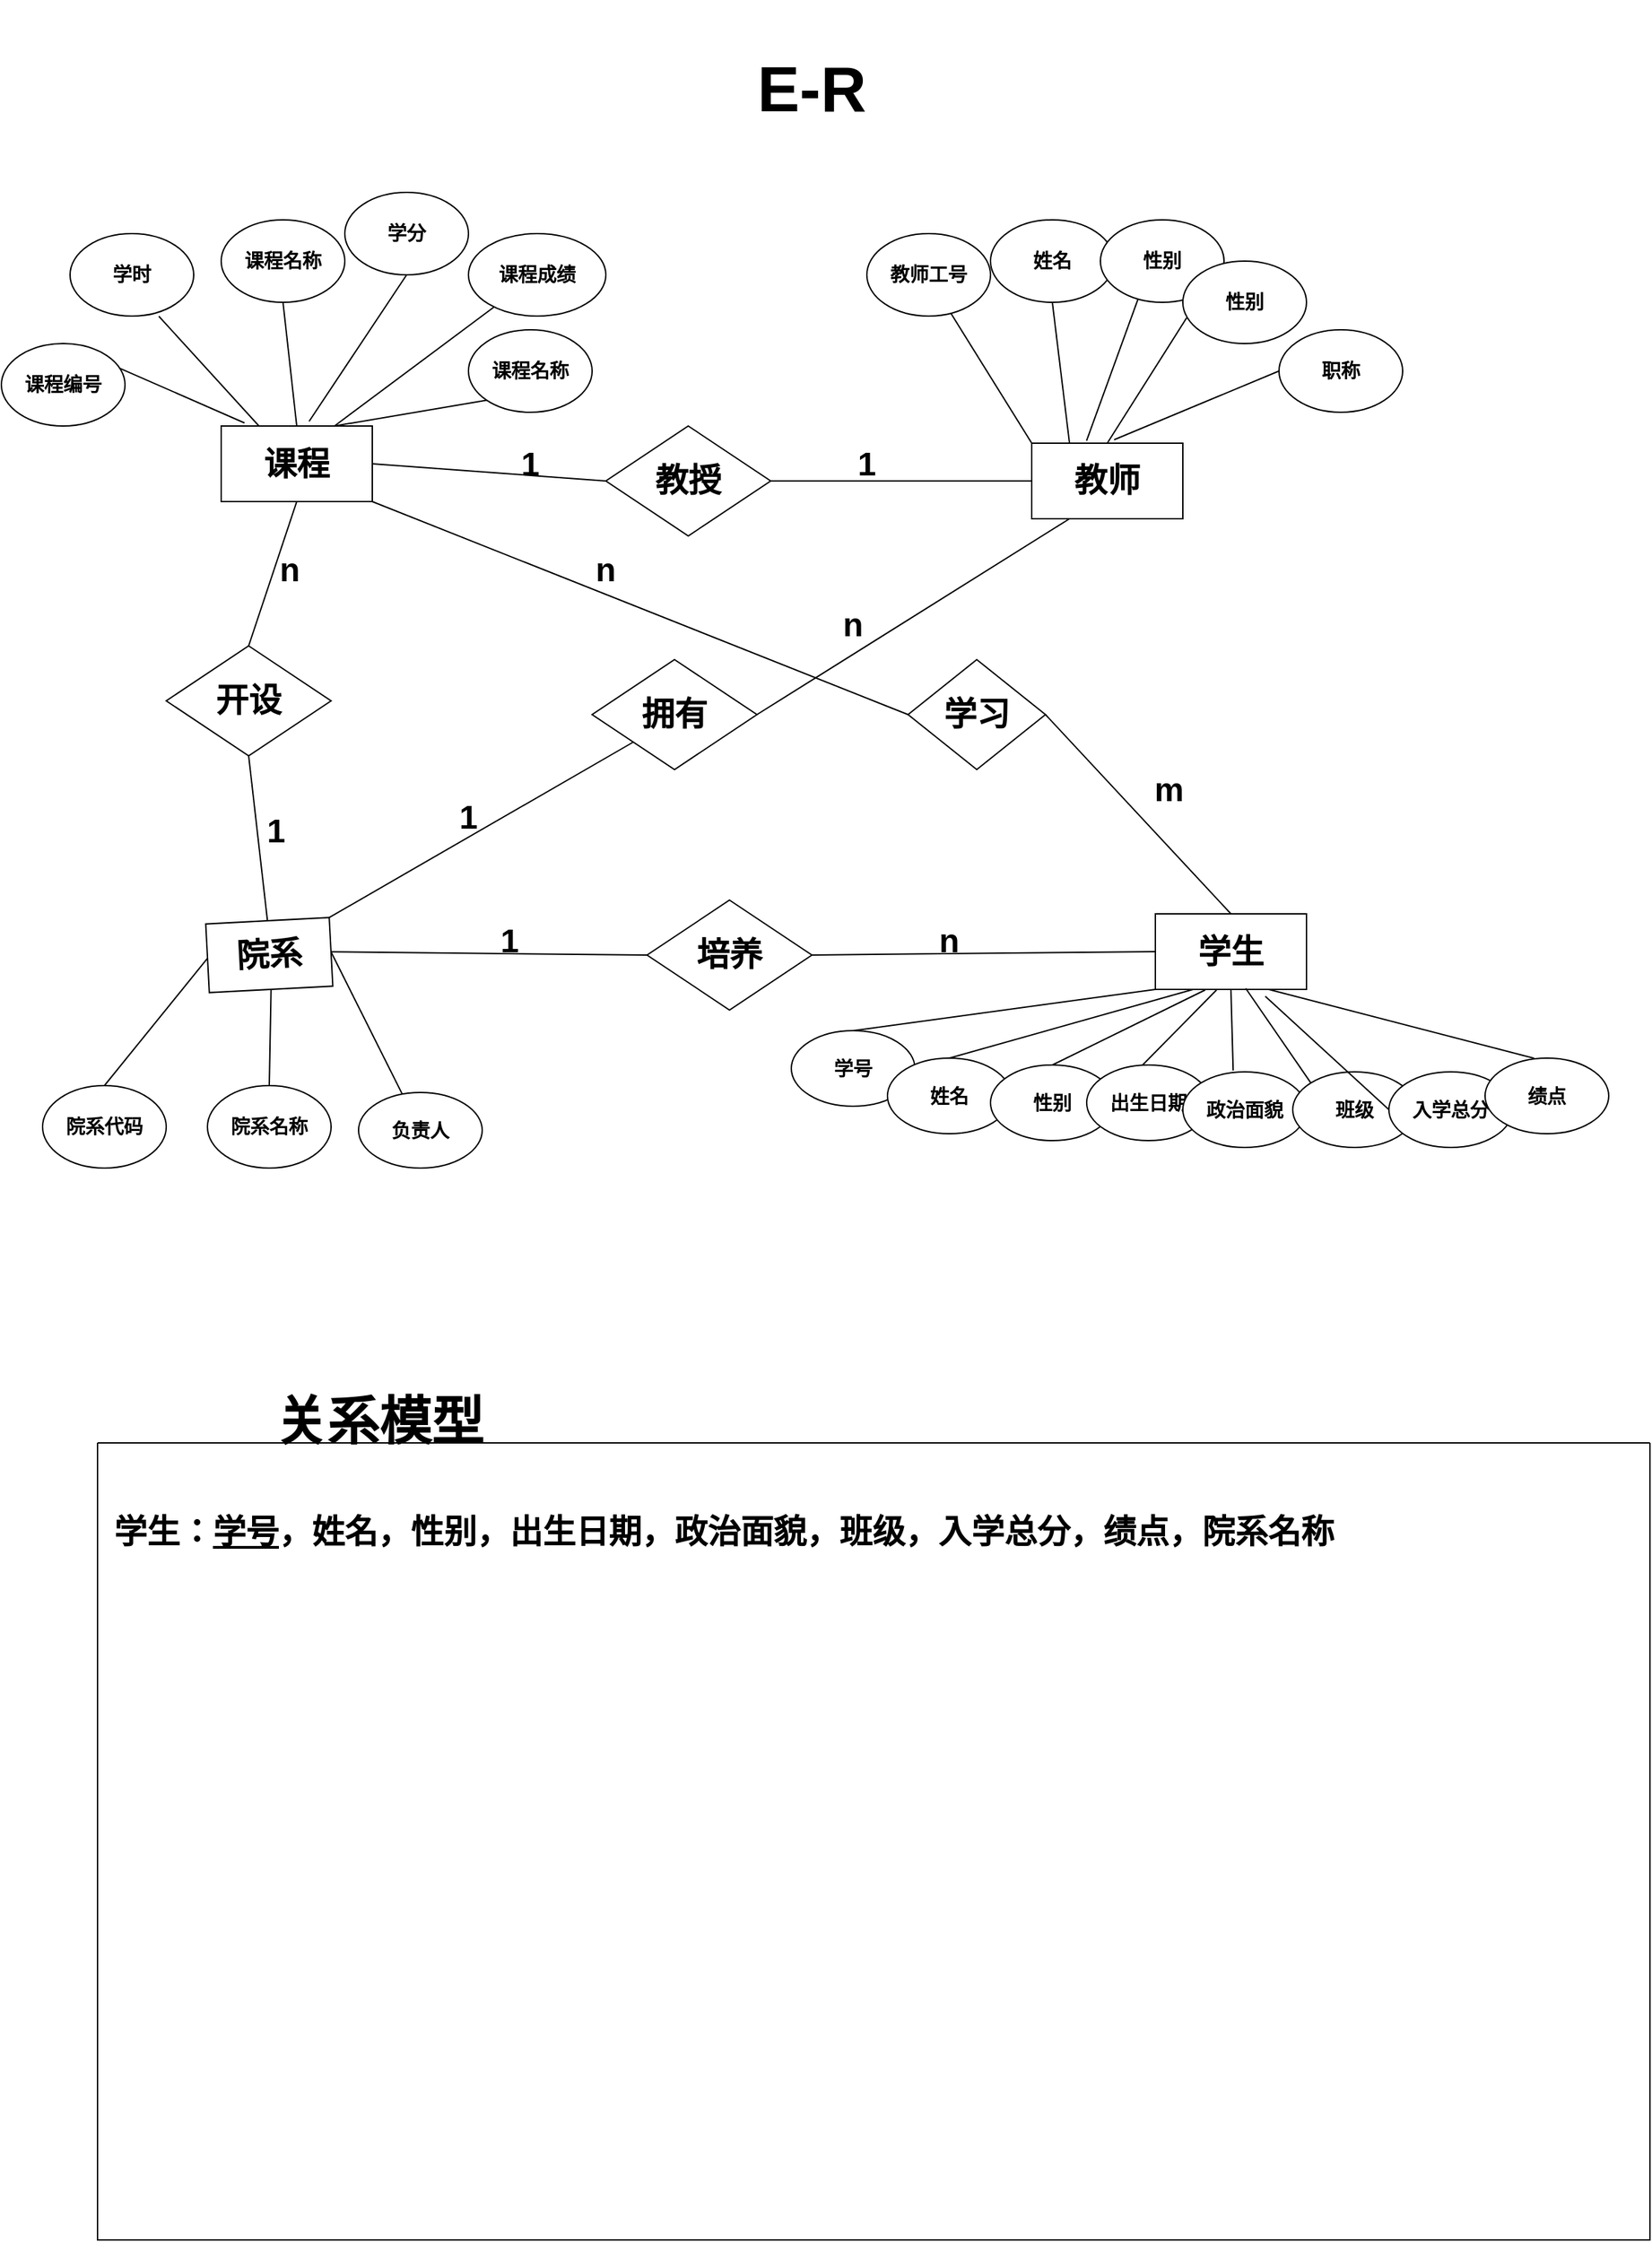 <mxfile version="21.7.2" type="github">
  <diagram name="Page-1" id="74e2e168-ea6b-b213-b513-2b3c1d86103e">
    <mxGraphModel dx="1599" dy="872" grid="1" gridSize="10" guides="1" tooltips="1" connect="1" arrows="1" fold="1" page="1" pageScale="1" pageWidth="1100" pageHeight="850" background="none" math="0" shadow="0">
      <root>
        <mxCell id="0" />
        <mxCell id="1" parent="0" />
        <mxCell id="pc4fnCufPfTQHW_tOC5I-2" value="&lt;h1&gt;院系&lt;/h1&gt;" style="rounded=0;whiteSpace=wrap;html=1;rotation=-3;" vertex="1" parent="1">
          <mxGeometry x="80" y="690" width="90" height="50" as="geometry" />
        </mxCell>
        <mxCell id="pc4fnCufPfTQHW_tOC5I-4" value="" style="endArrow=none;html=1;rounded=0;exitX=0;exitY=0.5;exitDx=0;exitDy=0;entryX=0.5;entryY=0;entryDx=0;entryDy=0;" edge="1" parent="1" source="pc4fnCufPfTQHW_tOC5I-2" target="pc4fnCufPfTQHW_tOC5I-5">
          <mxGeometry width="50" height="50" relative="1" as="geometry">
            <mxPoint x="440" y="520" as="sourcePoint" />
            <mxPoint x="490" y="470" as="targetPoint" />
          </mxGeometry>
        </mxCell>
        <mxCell id="pc4fnCufPfTQHW_tOC5I-5" value="&lt;h3&gt;院系代码&lt;/h3&gt;" style="ellipse;whiteSpace=wrap;html=1;" vertex="1" parent="1">
          <mxGeometry x="-40" y="810" width="90" height="60" as="geometry" />
        </mxCell>
        <mxCell id="pc4fnCufPfTQHW_tOC5I-6" value="&lt;h3&gt;院系名称&lt;/h3&gt;" style="ellipse;whiteSpace=wrap;html=1;" vertex="1" parent="1">
          <mxGeometry x="80" y="810" width="90" height="60" as="geometry" />
        </mxCell>
        <mxCell id="pc4fnCufPfTQHW_tOC5I-7" value="" style="endArrow=none;html=1;rounded=0;exitX=0.5;exitY=0;exitDx=0;exitDy=0;entryX=0.5;entryY=1;entryDx=0;entryDy=0;" edge="1" parent="1" source="pc4fnCufPfTQHW_tOC5I-6" target="pc4fnCufPfTQHW_tOC5I-2">
          <mxGeometry width="50" height="50" relative="1" as="geometry">
            <mxPoint x="440" y="520" as="sourcePoint" />
            <mxPoint x="490" y="470" as="targetPoint" />
          </mxGeometry>
        </mxCell>
        <mxCell id="pc4fnCufPfTQHW_tOC5I-8" value="" style="endArrow=none;html=1;rounded=0;exitX=1;exitY=0.5;exitDx=0;exitDy=0;" edge="1" parent="1" source="pc4fnCufPfTQHW_tOC5I-2" target="pc4fnCufPfTQHW_tOC5I-9">
          <mxGeometry width="50" height="50" relative="1" as="geometry">
            <mxPoint x="440" y="520" as="sourcePoint" />
            <mxPoint x="490" y="470" as="targetPoint" />
          </mxGeometry>
        </mxCell>
        <mxCell id="pc4fnCufPfTQHW_tOC5I-9" value="&lt;h3&gt;负责人&lt;/h3&gt;" style="ellipse;whiteSpace=wrap;html=1;" vertex="1" parent="1">
          <mxGeometry x="190" y="815" width="90" height="55" as="geometry" />
        </mxCell>
        <mxCell id="pc4fnCufPfTQHW_tOC5I-10" value="&lt;h1&gt;学生&lt;/h1&gt;" style="whiteSpace=wrap;html=1;rounded=0;" vertex="1" parent="1">
          <mxGeometry x="770" y="685" width="110" height="55" as="geometry" />
        </mxCell>
        <mxCell id="pc4fnCufPfTQHW_tOC5I-12" value="&lt;h1&gt;培养&lt;/h1&gt;" style="rhombus;whiteSpace=wrap;html=1;" vertex="1" parent="1">
          <mxGeometry x="400" y="675" width="120" height="80" as="geometry" />
        </mxCell>
        <mxCell id="pc4fnCufPfTQHW_tOC5I-13" value="" style="endArrow=none;html=1;rounded=0;exitX=1;exitY=0.5;exitDx=0;exitDy=0;entryX=0;entryY=0.5;entryDx=0;entryDy=0;" edge="1" parent="1" source="pc4fnCufPfTQHW_tOC5I-2" target="pc4fnCufPfTQHW_tOC5I-12">
          <mxGeometry width="50" height="50" relative="1" as="geometry">
            <mxPoint x="440" y="520" as="sourcePoint" />
            <mxPoint x="490" y="470" as="targetPoint" />
          </mxGeometry>
        </mxCell>
        <mxCell id="pc4fnCufPfTQHW_tOC5I-14" value="" style="endArrow=none;html=1;rounded=0;exitX=1;exitY=0.5;exitDx=0;exitDy=0;entryX=0;entryY=0.5;entryDx=0;entryDy=0;" edge="1" parent="1" source="pc4fnCufPfTQHW_tOC5I-12" target="pc4fnCufPfTQHW_tOC5I-10">
          <mxGeometry width="50" height="50" relative="1" as="geometry">
            <mxPoint x="440" y="520" as="sourcePoint" />
            <mxPoint x="490" y="470" as="targetPoint" />
          </mxGeometry>
        </mxCell>
        <mxCell id="pc4fnCufPfTQHW_tOC5I-15" value="&lt;h1&gt;1&lt;/h1&gt;" style="text;strokeColor=none;align=center;fillColor=none;html=1;verticalAlign=middle;whiteSpace=wrap;rounded=0;" vertex="1" parent="1">
          <mxGeometry x="270" y="690" width="60" height="30" as="geometry" />
        </mxCell>
        <mxCell id="pc4fnCufPfTQHW_tOC5I-17" value="&lt;h1&gt;n&lt;/h1&gt;" style="text;strokeColor=none;align=center;fillColor=none;html=1;verticalAlign=middle;whiteSpace=wrap;rounded=0;" vertex="1" parent="1">
          <mxGeometry x="590" y="690" width="60" height="30" as="geometry" />
        </mxCell>
        <mxCell id="pc4fnCufPfTQHW_tOC5I-19" value="" style="endArrow=none;html=1;rounded=0;exitX=0.5;exitY=0;exitDx=0;exitDy=0;entryX=0;entryY=1;entryDx=0;entryDy=0;" edge="1" parent="1" source="pc4fnCufPfTQHW_tOC5I-20" target="pc4fnCufPfTQHW_tOC5I-10">
          <mxGeometry width="50" height="50" relative="1" as="geometry">
            <mxPoint x="440" y="480" as="sourcePoint" />
            <mxPoint x="490" y="430" as="targetPoint" />
          </mxGeometry>
        </mxCell>
        <mxCell id="pc4fnCufPfTQHW_tOC5I-20" value="&lt;h3&gt;学号&lt;/h3&gt;" style="ellipse;whiteSpace=wrap;html=1;" vertex="1" parent="1">
          <mxGeometry x="505" y="770" width="90" height="55" as="geometry" />
        </mxCell>
        <mxCell id="pc4fnCufPfTQHW_tOC5I-21" value="" style="endArrow=none;html=1;rounded=0;entryX=0.25;entryY=1;entryDx=0;entryDy=0;exitX=0.5;exitY=0;exitDx=0;exitDy=0;" edge="1" parent="1" source="pc4fnCufPfTQHW_tOC5I-23" target="pc4fnCufPfTQHW_tOC5I-10">
          <mxGeometry width="50" height="50" relative="1" as="geometry">
            <mxPoint x="800" y="820" as="sourcePoint" />
            <mxPoint x="490" y="420" as="targetPoint" />
          </mxGeometry>
        </mxCell>
        <mxCell id="pc4fnCufPfTQHW_tOC5I-23" value="&lt;h3&gt;姓名&lt;/h3&gt;" style="ellipse;whiteSpace=wrap;html=1;" vertex="1" parent="1">
          <mxGeometry x="575" y="790" width="90" height="55" as="geometry" />
        </mxCell>
        <mxCell id="pc4fnCufPfTQHW_tOC5I-24" value="&lt;h3&gt;性别&lt;/h3&gt;" style="ellipse;whiteSpace=wrap;html=1;" vertex="1" parent="1">
          <mxGeometry x="650" y="795" width="90" height="55" as="geometry" />
        </mxCell>
        <mxCell id="pc4fnCufPfTQHW_tOC5I-25" value="" style="endArrow=none;html=1;rounded=0;exitX=0.5;exitY=0;exitDx=0;exitDy=0;entryX=0.33;entryY=1.007;entryDx=0;entryDy=0;entryPerimeter=0;" edge="1" parent="1" source="pc4fnCufPfTQHW_tOC5I-24" target="pc4fnCufPfTQHW_tOC5I-10">
          <mxGeometry width="50" height="50" relative="1" as="geometry">
            <mxPoint x="560" y="730" as="sourcePoint" />
            <mxPoint x="610" y="680" as="targetPoint" />
          </mxGeometry>
        </mxCell>
        <mxCell id="pc4fnCufPfTQHW_tOC5I-26" value="" style="endArrow=none;html=1;rounded=0;exitX=0.414;exitY=0.064;exitDx=0;exitDy=0;entryX=0.405;entryY=1.007;entryDx=0;entryDy=0;entryPerimeter=0;exitPerimeter=0;" edge="1" parent="1" source="pc4fnCufPfTQHW_tOC5I-27" target="pc4fnCufPfTQHW_tOC5I-10">
          <mxGeometry width="50" height="50" relative="1" as="geometry">
            <mxPoint x="860" y="825" as="sourcePoint" />
            <mxPoint x="876" y="755" as="targetPoint" />
          </mxGeometry>
        </mxCell>
        <mxCell id="pc4fnCufPfTQHW_tOC5I-27" value="&lt;h3&gt;出生日期&lt;/h3&gt;" style="ellipse;whiteSpace=wrap;html=1;" vertex="1" parent="1">
          <mxGeometry x="720" y="795" width="90" height="55" as="geometry" />
        </mxCell>
        <mxCell id="pc4fnCufPfTQHW_tOC5I-28" value="" style="endArrow=none;html=1;rounded=0;exitX=0.407;exitY=-0.019;exitDx=0;exitDy=0;exitPerimeter=0;entryX=0.5;entryY=1;entryDx=0;entryDy=0;" edge="1" parent="1" source="pc4fnCufPfTQHW_tOC5I-29" target="pc4fnCufPfTQHW_tOC5I-10">
          <mxGeometry width="50" height="50" relative="1" as="geometry">
            <mxPoint x="560" y="700" as="sourcePoint" />
            <mxPoint x="840" y="750" as="targetPoint" />
          </mxGeometry>
        </mxCell>
        <mxCell id="pc4fnCufPfTQHW_tOC5I-29" value="&lt;h3&gt;政治面貌&lt;/h3&gt;" style="ellipse;whiteSpace=wrap;html=1;" vertex="1" parent="1">
          <mxGeometry x="790" y="800" width="90" height="55" as="geometry" />
        </mxCell>
        <mxCell id="pc4fnCufPfTQHW_tOC5I-30" value="" style="endArrow=none;html=1;rounded=0;entryX=0.598;entryY=0.986;entryDx=0;entryDy=0;exitX=0;exitY=0;exitDx=0;exitDy=0;entryPerimeter=0;" edge="1" parent="1" source="pc4fnCufPfTQHW_tOC5I-31" target="pc4fnCufPfTQHW_tOC5I-10">
          <mxGeometry width="50" height="50" relative="1" as="geometry">
            <mxPoint x="1050" y="770" as="sourcePoint" />
            <mxPoint x="610" y="640" as="targetPoint" />
          </mxGeometry>
        </mxCell>
        <mxCell id="pc4fnCufPfTQHW_tOC5I-31" value="&lt;h3&gt;班级&lt;/h3&gt;" style="ellipse;whiteSpace=wrap;html=1;" vertex="1" parent="1">
          <mxGeometry x="870" y="800" width="90" height="55" as="geometry" />
        </mxCell>
        <mxCell id="pc4fnCufPfTQHW_tOC5I-32" value="" style="endArrow=none;html=1;rounded=0;exitX=0;exitY=0.5;exitDx=0;exitDy=0;" edge="1" parent="1" source="pc4fnCufPfTQHW_tOC5I-33">
          <mxGeometry width="50" height="50" relative="1" as="geometry">
            <mxPoint x="560" y="670" as="sourcePoint" />
            <mxPoint x="850" y="745" as="targetPoint" />
          </mxGeometry>
        </mxCell>
        <mxCell id="pc4fnCufPfTQHW_tOC5I-33" value="&lt;h3&gt;入学总分&lt;/h3&gt;" style="ellipse;whiteSpace=wrap;html=1;" vertex="1" parent="1">
          <mxGeometry x="940" y="800" width="90" height="55" as="geometry" />
        </mxCell>
        <mxCell id="pc4fnCufPfTQHW_tOC5I-34" value="&lt;h3&gt;绩点&lt;/h3&gt;" style="ellipse;whiteSpace=wrap;html=1;" vertex="1" parent="1">
          <mxGeometry x="1010" y="790" width="90" height="55" as="geometry" />
        </mxCell>
        <mxCell id="pc4fnCufPfTQHW_tOC5I-35" value="" style="endArrow=none;html=1;rounded=0;exitX=0.397;exitY=0.002;exitDx=0;exitDy=0;exitPerimeter=0;entryX=0.75;entryY=1;entryDx=0;entryDy=0;" edge="1" parent="1" source="pc4fnCufPfTQHW_tOC5I-34" target="pc4fnCufPfTQHW_tOC5I-10">
          <mxGeometry width="50" height="50" relative="1" as="geometry">
            <mxPoint x="950" y="837" as="sourcePoint" />
            <mxPoint x="860" y="755" as="targetPoint" />
          </mxGeometry>
        </mxCell>
        <mxCell id="pc4fnCufPfTQHW_tOC5I-38" value="&lt;h1&gt;课程&lt;/h1&gt;" style="whiteSpace=wrap;html=1;rounded=0;" vertex="1" parent="1">
          <mxGeometry x="90" y="330" width="110" height="55" as="geometry" />
        </mxCell>
        <mxCell id="pc4fnCufPfTQHW_tOC5I-39" value="" style="endArrow=none;html=1;rounded=0;exitX=0.5;exitY=0;exitDx=0;exitDy=0;entryX=0.5;entryY=1;entryDx=0;entryDy=0;" edge="1" parent="1" source="pc4fnCufPfTQHW_tOC5I-2" target="pc4fnCufPfTQHW_tOC5I-41">
          <mxGeometry width="50" height="50" relative="1" as="geometry">
            <mxPoint x="560" y="630" as="sourcePoint" />
            <mxPoint x="120" y="570" as="targetPoint" />
          </mxGeometry>
        </mxCell>
        <mxCell id="pc4fnCufPfTQHW_tOC5I-41" value="&lt;h1&gt;开设&lt;/h1&gt;" style="rhombus;whiteSpace=wrap;html=1;" vertex="1" parent="1">
          <mxGeometry x="50" y="490" width="120" height="80" as="geometry" />
        </mxCell>
        <mxCell id="pc4fnCufPfTQHW_tOC5I-42" value="" style="endArrow=none;html=1;rounded=0;entryX=0.5;entryY=1;entryDx=0;entryDy=0;exitX=0.5;exitY=0;exitDx=0;exitDy=0;" edge="1" parent="1" source="pc4fnCufPfTQHW_tOC5I-41" target="pc4fnCufPfTQHW_tOC5I-38">
          <mxGeometry width="50" height="50" relative="1" as="geometry">
            <mxPoint x="560" y="610" as="sourcePoint" />
            <mxPoint x="610" y="560" as="targetPoint" />
          </mxGeometry>
        </mxCell>
        <mxCell id="pc4fnCufPfTQHW_tOC5I-44" value="&lt;h1&gt;1&lt;/h1&gt;" style="text;strokeColor=none;align=center;fillColor=none;html=1;verticalAlign=middle;whiteSpace=wrap;rounded=0;" vertex="1" parent="1">
          <mxGeometry x="100" y="610" width="60" height="30" as="geometry" />
        </mxCell>
        <mxCell id="pc4fnCufPfTQHW_tOC5I-45" value="&lt;h1&gt;n&lt;/h1&gt;" style="text;strokeColor=none;align=center;fillColor=none;html=1;verticalAlign=middle;whiteSpace=wrap;rounded=0;" vertex="1" parent="1">
          <mxGeometry x="110" y="420" width="60" height="30" as="geometry" />
        </mxCell>
        <mxCell id="pc4fnCufPfTQHW_tOC5I-46" value="" style="endArrow=none;html=1;rounded=0;exitX=0.154;exitY=-0.041;exitDx=0;exitDy=0;entryX=0.5;entryY=0;entryDx=0;entryDy=0;exitPerimeter=0;" edge="1" parent="1" target="pc4fnCufPfTQHW_tOC5I-47" source="pc4fnCufPfTQHW_tOC5I-38">
          <mxGeometry width="50" height="50" relative="1" as="geometry">
            <mxPoint x="50" y="177" as="sourcePoint" />
            <mxPoint x="460" y="-70" as="targetPoint" />
          </mxGeometry>
        </mxCell>
        <mxCell id="pc4fnCufPfTQHW_tOC5I-47" value="&lt;h3&gt;课程编号&lt;/h3&gt;" style="ellipse;whiteSpace=wrap;html=1;" vertex="1" parent="1">
          <mxGeometry x="-70" y="270" width="90" height="60" as="geometry" />
        </mxCell>
        <mxCell id="pc4fnCufPfTQHW_tOC5I-49" value="&lt;h3&gt;课程名称&lt;/h3&gt;" style="ellipse;whiteSpace=wrap;html=1;" vertex="1" parent="1">
          <mxGeometry x="90" y="180" width="90" height="60" as="geometry" />
        </mxCell>
        <mxCell id="pc4fnCufPfTQHW_tOC5I-50" value="" style="endArrow=none;html=1;rounded=0;exitX=0.5;exitY=0;exitDx=0;exitDy=0;entryX=0.5;entryY=1;entryDx=0;entryDy=0;" edge="1" parent="1" source="pc4fnCufPfTQHW_tOC5I-38" target="pc4fnCufPfTQHW_tOC5I-49">
          <mxGeometry width="50" height="50" relative="1" as="geometry">
            <mxPoint x="117" y="338" as="sourcePoint" />
            <mxPoint x="140" y="250" as="targetPoint" />
          </mxGeometry>
        </mxCell>
        <mxCell id="pc4fnCufPfTQHW_tOC5I-51" value="&lt;h3&gt;课程名称&lt;/h3&gt;" style="ellipse;whiteSpace=wrap;html=1;" vertex="1" parent="1">
          <mxGeometry x="270" y="260" width="90" height="60" as="geometry" />
        </mxCell>
        <mxCell id="pc4fnCufPfTQHW_tOC5I-52" value="" style="endArrow=none;html=1;rounded=0;exitX=0.75;exitY=0;exitDx=0;exitDy=0;entryX=0;entryY=1;entryDx=0;entryDy=0;" edge="1" parent="1" source="pc4fnCufPfTQHW_tOC5I-38" target="pc4fnCufPfTQHW_tOC5I-51">
          <mxGeometry width="50" height="50" relative="1" as="geometry">
            <mxPoint x="560" y="570" as="sourcePoint" />
            <mxPoint x="610" y="520" as="targetPoint" />
          </mxGeometry>
        </mxCell>
        <mxCell id="pc4fnCufPfTQHW_tOC5I-53" value="" style="endArrow=none;html=1;rounded=0;exitX=1;exitY=0.5;exitDx=0;exitDy=0;entryX=0;entryY=0.5;entryDx=0;entryDy=0;" edge="1" parent="1" source="pc4fnCufPfTQHW_tOC5I-38" target="pc4fnCufPfTQHW_tOC5I-54">
          <mxGeometry width="50" height="50" relative="1" as="geometry">
            <mxPoint x="560" y="570" as="sourcePoint" />
            <mxPoint x="370" y="370" as="targetPoint" />
          </mxGeometry>
        </mxCell>
        <mxCell id="pc4fnCufPfTQHW_tOC5I-54" value="&lt;h1&gt;教授&lt;/h1&gt;" style="rhombus;whiteSpace=wrap;html=1;" vertex="1" parent="1">
          <mxGeometry x="370" y="330" width="120" height="80" as="geometry" />
        </mxCell>
        <mxCell id="pc4fnCufPfTQHW_tOC5I-55" value="" style="endArrow=none;html=1;rounded=0;exitX=1;exitY=0.5;exitDx=0;exitDy=0;entryX=0;entryY=0.5;entryDx=0;entryDy=0;" edge="1" parent="1" source="pc4fnCufPfTQHW_tOC5I-54" target="pc4fnCufPfTQHW_tOC5I-56">
          <mxGeometry width="50" height="50" relative="1" as="geometry">
            <mxPoint x="560" y="550" as="sourcePoint" />
            <mxPoint x="620" y="370" as="targetPoint" />
          </mxGeometry>
        </mxCell>
        <mxCell id="pc4fnCufPfTQHW_tOC5I-56" value="&lt;h1&gt;教师&lt;/h1&gt;" style="whiteSpace=wrap;html=1;rounded=0;" vertex="1" parent="1">
          <mxGeometry x="680" y="342.5" width="110" height="55" as="geometry" />
        </mxCell>
        <mxCell id="pc4fnCufPfTQHW_tOC5I-57" value="&lt;h3&gt;教师工号&lt;/h3&gt;" style="ellipse;whiteSpace=wrap;html=1;" vertex="1" parent="1">
          <mxGeometry x="560" y="190" width="90" height="60" as="geometry" />
        </mxCell>
        <mxCell id="pc4fnCufPfTQHW_tOC5I-58" value="" style="endArrow=none;html=1;rounded=0;entryX=0;entryY=0;entryDx=0;entryDy=0;exitX=0.678;exitY=0.963;exitDx=0;exitDy=0;exitPerimeter=0;" edge="1" parent="1" source="pc4fnCufPfTQHW_tOC5I-57" target="pc4fnCufPfTQHW_tOC5I-56">
          <mxGeometry width="50" height="50" relative="1" as="geometry">
            <mxPoint x="560" y="530" as="sourcePoint" />
            <mxPoint x="610" y="480" as="targetPoint" />
          </mxGeometry>
        </mxCell>
        <mxCell id="pc4fnCufPfTQHW_tOC5I-59" value="&lt;h3&gt;姓名&lt;/h3&gt;" style="ellipse;whiteSpace=wrap;html=1;" vertex="1" parent="1">
          <mxGeometry x="650" y="180" width="90" height="60" as="geometry" />
        </mxCell>
        <mxCell id="pc4fnCufPfTQHW_tOC5I-60" value="" style="endArrow=none;html=1;rounded=0;exitX=0.25;exitY=0;exitDx=0;exitDy=0;entryX=0.5;entryY=1;entryDx=0;entryDy=0;" edge="1" parent="1" source="pc4fnCufPfTQHW_tOC5I-56" target="pc4fnCufPfTQHW_tOC5I-59">
          <mxGeometry width="50" height="50" relative="1" as="geometry">
            <mxPoint x="183" y="340" as="sourcePoint" />
            <mxPoint x="293" y="321" as="targetPoint" />
            <Array as="points" />
          </mxGeometry>
        </mxCell>
        <mxCell id="pc4fnCufPfTQHW_tOC5I-61" value="" style="endArrow=none;html=1;rounded=0;exitX=0.363;exitY=-0.033;exitDx=0;exitDy=0;entryX=0.306;entryY=0.953;entryDx=0;entryDy=0;exitPerimeter=0;entryPerimeter=0;" edge="1" parent="1" source="pc4fnCufPfTQHW_tOC5I-56" target="pc4fnCufPfTQHW_tOC5I-62">
          <mxGeometry width="50" height="50" relative="1" as="geometry">
            <mxPoint x="741.5" y="341" as="sourcePoint" />
            <mxPoint x="728.5" y="239" as="targetPoint" />
            <Array as="points" />
          </mxGeometry>
        </mxCell>
        <mxCell id="pc4fnCufPfTQHW_tOC5I-62" value="&lt;h3&gt;性别&lt;/h3&gt;" style="ellipse;whiteSpace=wrap;html=1;" vertex="1" parent="1">
          <mxGeometry x="730" y="180" width="90" height="60" as="geometry" />
        </mxCell>
        <mxCell id="pc4fnCufPfTQHW_tOC5I-63" value="" style="endArrow=none;html=1;rounded=0;exitX=0.5;exitY=0;exitDx=0;exitDy=0;entryX=0.031;entryY=0.688;entryDx=0;entryDy=0;entryPerimeter=0;" edge="1" parent="1" source="pc4fnCufPfTQHW_tOC5I-56" target="pc4fnCufPfTQHW_tOC5I-64">
          <mxGeometry width="50" height="50" relative="1" as="geometry">
            <mxPoint x="730" y="351" as="sourcePoint" />
            <mxPoint x="790" y="250" as="targetPoint" />
            <Array as="points" />
          </mxGeometry>
        </mxCell>
        <mxCell id="pc4fnCufPfTQHW_tOC5I-64" value="&lt;h3&gt;性别&lt;/h3&gt;" style="ellipse;whiteSpace=wrap;html=1;" vertex="1" parent="1">
          <mxGeometry x="790" y="210" width="90" height="60" as="geometry" />
        </mxCell>
        <mxCell id="pc4fnCufPfTQHW_tOC5I-66" value="" style="endArrow=none;html=1;rounded=0;" edge="1" parent="1">
          <mxGeometry width="50" height="50" relative="1" as="geometry">
            <mxPoint x="740" y="340" as="sourcePoint" />
            <mxPoint x="860" y="290" as="targetPoint" />
            <Array as="points" />
          </mxGeometry>
        </mxCell>
        <mxCell id="pc4fnCufPfTQHW_tOC5I-67" value="&lt;h3&gt;职称&lt;/h3&gt;" style="ellipse;whiteSpace=wrap;html=1;" vertex="1" parent="1">
          <mxGeometry x="860" y="260" width="90" height="60" as="geometry" />
        </mxCell>
        <mxCell id="pc4fnCufPfTQHW_tOC5I-68" value="" style="endArrow=none;html=1;rounded=0;exitX=1;exitY=0;exitDx=0;exitDy=0;" edge="1" parent="1" source="pc4fnCufPfTQHW_tOC5I-2">
          <mxGeometry width="50" height="50" relative="1" as="geometry">
            <mxPoint x="560" y="480" as="sourcePoint" />
            <mxPoint x="390" y="560" as="targetPoint" />
          </mxGeometry>
        </mxCell>
        <mxCell id="pc4fnCufPfTQHW_tOC5I-69" value="&lt;h1&gt;拥有&lt;/h1&gt;" style="rhombus;whiteSpace=wrap;html=1;" vertex="1" parent="1">
          <mxGeometry x="360" y="500" width="120" height="80" as="geometry" />
        </mxCell>
        <mxCell id="pc4fnCufPfTQHW_tOC5I-70" value="&lt;h1&gt;1&lt;/h1&gt;" style="text;strokeColor=none;align=center;fillColor=none;html=1;verticalAlign=middle;whiteSpace=wrap;rounded=0;" vertex="1" parent="1">
          <mxGeometry x="240" y="600" width="60" height="30" as="geometry" />
        </mxCell>
        <mxCell id="pc4fnCufPfTQHW_tOC5I-71" value="" style="endArrow=none;html=1;rounded=0;exitX=1;exitY=0.5;exitDx=0;exitDy=0;entryX=0.25;entryY=1;entryDx=0;entryDy=0;" edge="1" parent="1" source="pc4fnCufPfTQHW_tOC5I-69" target="pc4fnCufPfTQHW_tOC5I-56">
          <mxGeometry width="50" height="50" relative="1" as="geometry">
            <mxPoint x="560" y="460" as="sourcePoint" />
            <mxPoint x="610" y="410" as="targetPoint" />
          </mxGeometry>
        </mxCell>
        <mxCell id="pc4fnCufPfTQHW_tOC5I-73" value="&lt;h1&gt;n&lt;/h1&gt;" style="text;strokeColor=none;align=center;fillColor=none;html=1;verticalAlign=middle;whiteSpace=wrap;rounded=0;" vertex="1" parent="1">
          <mxGeometry x="520" y="460" width="60" height="30" as="geometry" />
        </mxCell>
        <mxCell id="pc4fnCufPfTQHW_tOC5I-74" value="&lt;h1&gt;1&lt;/h1&gt;" style="text;strokeColor=none;align=center;fillColor=none;html=1;verticalAlign=middle;whiteSpace=wrap;rounded=0;" vertex="1" parent="1">
          <mxGeometry x="285" y="342.5" width="60" height="30" as="geometry" />
        </mxCell>
        <mxCell id="pc4fnCufPfTQHW_tOC5I-75" value="&lt;h1&gt;1&lt;/h1&gt;" style="text;strokeColor=none;align=center;fillColor=none;html=1;verticalAlign=middle;whiteSpace=wrap;rounded=0;" vertex="1" parent="1">
          <mxGeometry x="530" y="342.5" width="60" height="30" as="geometry" />
        </mxCell>
        <mxCell id="pc4fnCufPfTQHW_tOC5I-76" value="&lt;h3&gt;学分&lt;/h3&gt;" style="ellipse;whiteSpace=wrap;html=1;" vertex="1" parent="1">
          <mxGeometry x="180" y="160" width="90" height="60" as="geometry" />
        </mxCell>
        <mxCell id="pc4fnCufPfTQHW_tOC5I-77" value="" style="endArrow=none;html=1;rounded=0;exitX=0.582;exitY=-0.062;exitDx=0;exitDy=0;exitPerimeter=0;entryX=0.5;entryY=1;entryDx=0;entryDy=0;" edge="1" parent="1" source="pc4fnCufPfTQHW_tOC5I-38" target="pc4fnCufPfTQHW_tOC5I-76">
          <mxGeometry width="50" height="50" relative="1" as="geometry">
            <mxPoint x="560" y="440" as="sourcePoint" />
            <mxPoint x="610" y="390" as="targetPoint" />
          </mxGeometry>
        </mxCell>
        <mxCell id="pc4fnCufPfTQHW_tOC5I-78" value="&lt;h3&gt;学时&lt;/h3&gt;" style="ellipse;whiteSpace=wrap;html=1;" vertex="1" parent="1">
          <mxGeometry x="-20" y="190" width="90" height="60" as="geometry" />
        </mxCell>
        <mxCell id="pc4fnCufPfTQHW_tOC5I-79" value="" style="endArrow=none;html=1;rounded=0;exitX=0.25;exitY=0;exitDx=0;exitDy=0;entryX=0.718;entryY=1.002;entryDx=0;entryDy=0;entryPerimeter=0;" edge="1" parent="1" source="pc4fnCufPfTQHW_tOC5I-38" target="pc4fnCufPfTQHW_tOC5I-78">
          <mxGeometry width="50" height="50" relative="1" as="geometry">
            <mxPoint x="164" y="337" as="sourcePoint" />
            <mxPoint x="250" y="240" as="targetPoint" />
          </mxGeometry>
        </mxCell>
        <mxCell id="pc4fnCufPfTQHW_tOC5I-80" value="&lt;h3&gt;课程成绩&lt;/h3&gt;" style="ellipse;whiteSpace=wrap;html=1;" vertex="1" parent="1">
          <mxGeometry x="270" y="190" width="100" height="60" as="geometry" />
        </mxCell>
        <mxCell id="pc4fnCufPfTQHW_tOC5I-81" value="" style="endArrow=none;html=1;rounded=0;exitX=0.75;exitY=0;exitDx=0;exitDy=0;" edge="1" parent="1" source="pc4fnCufPfTQHW_tOC5I-38" target="pc4fnCufPfTQHW_tOC5I-80">
          <mxGeometry width="50" height="50" relative="1" as="geometry">
            <mxPoint x="150" y="320" as="sourcePoint" />
            <mxPoint x="235" y="230" as="targetPoint" />
          </mxGeometry>
        </mxCell>
        <mxCell id="pc4fnCufPfTQHW_tOC5I-82" value="&lt;h1&gt;学习&lt;/h1&gt;" style="rhombus;whiteSpace=wrap;html=1;" vertex="1" parent="1">
          <mxGeometry x="590" y="500" width="100" height="80" as="geometry" />
        </mxCell>
        <mxCell id="pc4fnCufPfTQHW_tOC5I-83" value="" style="endArrow=none;html=1;rounded=0;exitX=1;exitY=1;exitDx=0;exitDy=0;entryX=0;entryY=0.5;entryDx=0;entryDy=0;" edge="1" parent="1" source="pc4fnCufPfTQHW_tOC5I-38" target="pc4fnCufPfTQHW_tOC5I-82">
          <mxGeometry width="50" height="50" relative="1" as="geometry">
            <mxPoint x="560" y="390" as="sourcePoint" />
            <mxPoint x="610" y="340" as="targetPoint" />
          </mxGeometry>
        </mxCell>
        <mxCell id="pc4fnCufPfTQHW_tOC5I-84" value="" style="endArrow=none;html=1;rounded=0;exitX=1;exitY=0.5;exitDx=0;exitDy=0;entryX=0.5;entryY=0;entryDx=0;entryDy=0;" edge="1" parent="1" source="pc4fnCufPfTQHW_tOC5I-82" target="pc4fnCufPfTQHW_tOC5I-10">
          <mxGeometry width="50" height="50" relative="1" as="geometry">
            <mxPoint x="210" y="395" as="sourcePoint" />
            <mxPoint x="600" y="550" as="targetPoint" />
          </mxGeometry>
        </mxCell>
        <mxCell id="pc4fnCufPfTQHW_tOC5I-85" value="&lt;h1&gt;n&lt;/h1&gt;" style="text;strokeColor=none;align=center;fillColor=none;html=1;verticalAlign=middle;whiteSpace=wrap;rounded=0;" vertex="1" parent="1">
          <mxGeometry x="340" y="420" width="60" height="30" as="geometry" />
        </mxCell>
        <mxCell id="pc4fnCufPfTQHW_tOC5I-87" value="&lt;h1&gt;m&lt;/h1&gt;" style="text;strokeColor=none;align=center;fillColor=none;html=1;verticalAlign=middle;whiteSpace=wrap;rounded=0;" vertex="1" parent="1">
          <mxGeometry x="750" y="580" width="60" height="30" as="geometry" />
        </mxCell>
        <mxCell id="pc4fnCufPfTQHW_tOC5I-88" value="" style="swimlane;startSize=0;" vertex="1" parent="1">
          <mxGeometry y="1070" width="1130" height="580" as="geometry" />
        </mxCell>
        <mxCell id="pc4fnCufPfTQHW_tOC5I-92" value="&lt;h1&gt;学生：&lt;u&gt;学号&lt;/u&gt;，姓名，性别，出生日期，政治面貌，班级，入学总分，绩点，院系名称&lt;/h1&gt;" style="text;strokeColor=none;align=left;fillColor=none;html=1;verticalAlign=middle;whiteSpace=wrap;rounded=0;" vertex="1" parent="pc4fnCufPfTQHW_tOC5I-88">
          <mxGeometry x="10" y="30" width="1100" height="70" as="geometry" />
        </mxCell>
        <mxCell id="pc4fnCufPfTQHW_tOC5I-90" value="&lt;h1&gt;&lt;font style=&quot;font-size: 46px;&quot;&gt;E-R&lt;/font&gt;&lt;/h1&gt;" style="text;strokeColor=none;align=center;fillColor=none;html=1;verticalAlign=middle;whiteSpace=wrap;rounded=0;" vertex="1" parent="1">
          <mxGeometry x="390" y="20" width="260" height="130" as="geometry" />
        </mxCell>
        <mxCell id="pc4fnCufPfTQHW_tOC5I-91" value="&lt;h1&gt;&lt;font style=&quot;font-size: 38px;&quot;&gt;关系模型&lt;/font&gt;&lt;/h1&gt;" style="text;strokeColor=none;align=center;fillColor=none;html=1;verticalAlign=middle;whiteSpace=wrap;rounded=0;" vertex="1" parent="1">
          <mxGeometry x="50" y="1040" width="310" height="30" as="geometry" />
        </mxCell>
      </root>
    </mxGraphModel>
  </diagram>
</mxfile>
